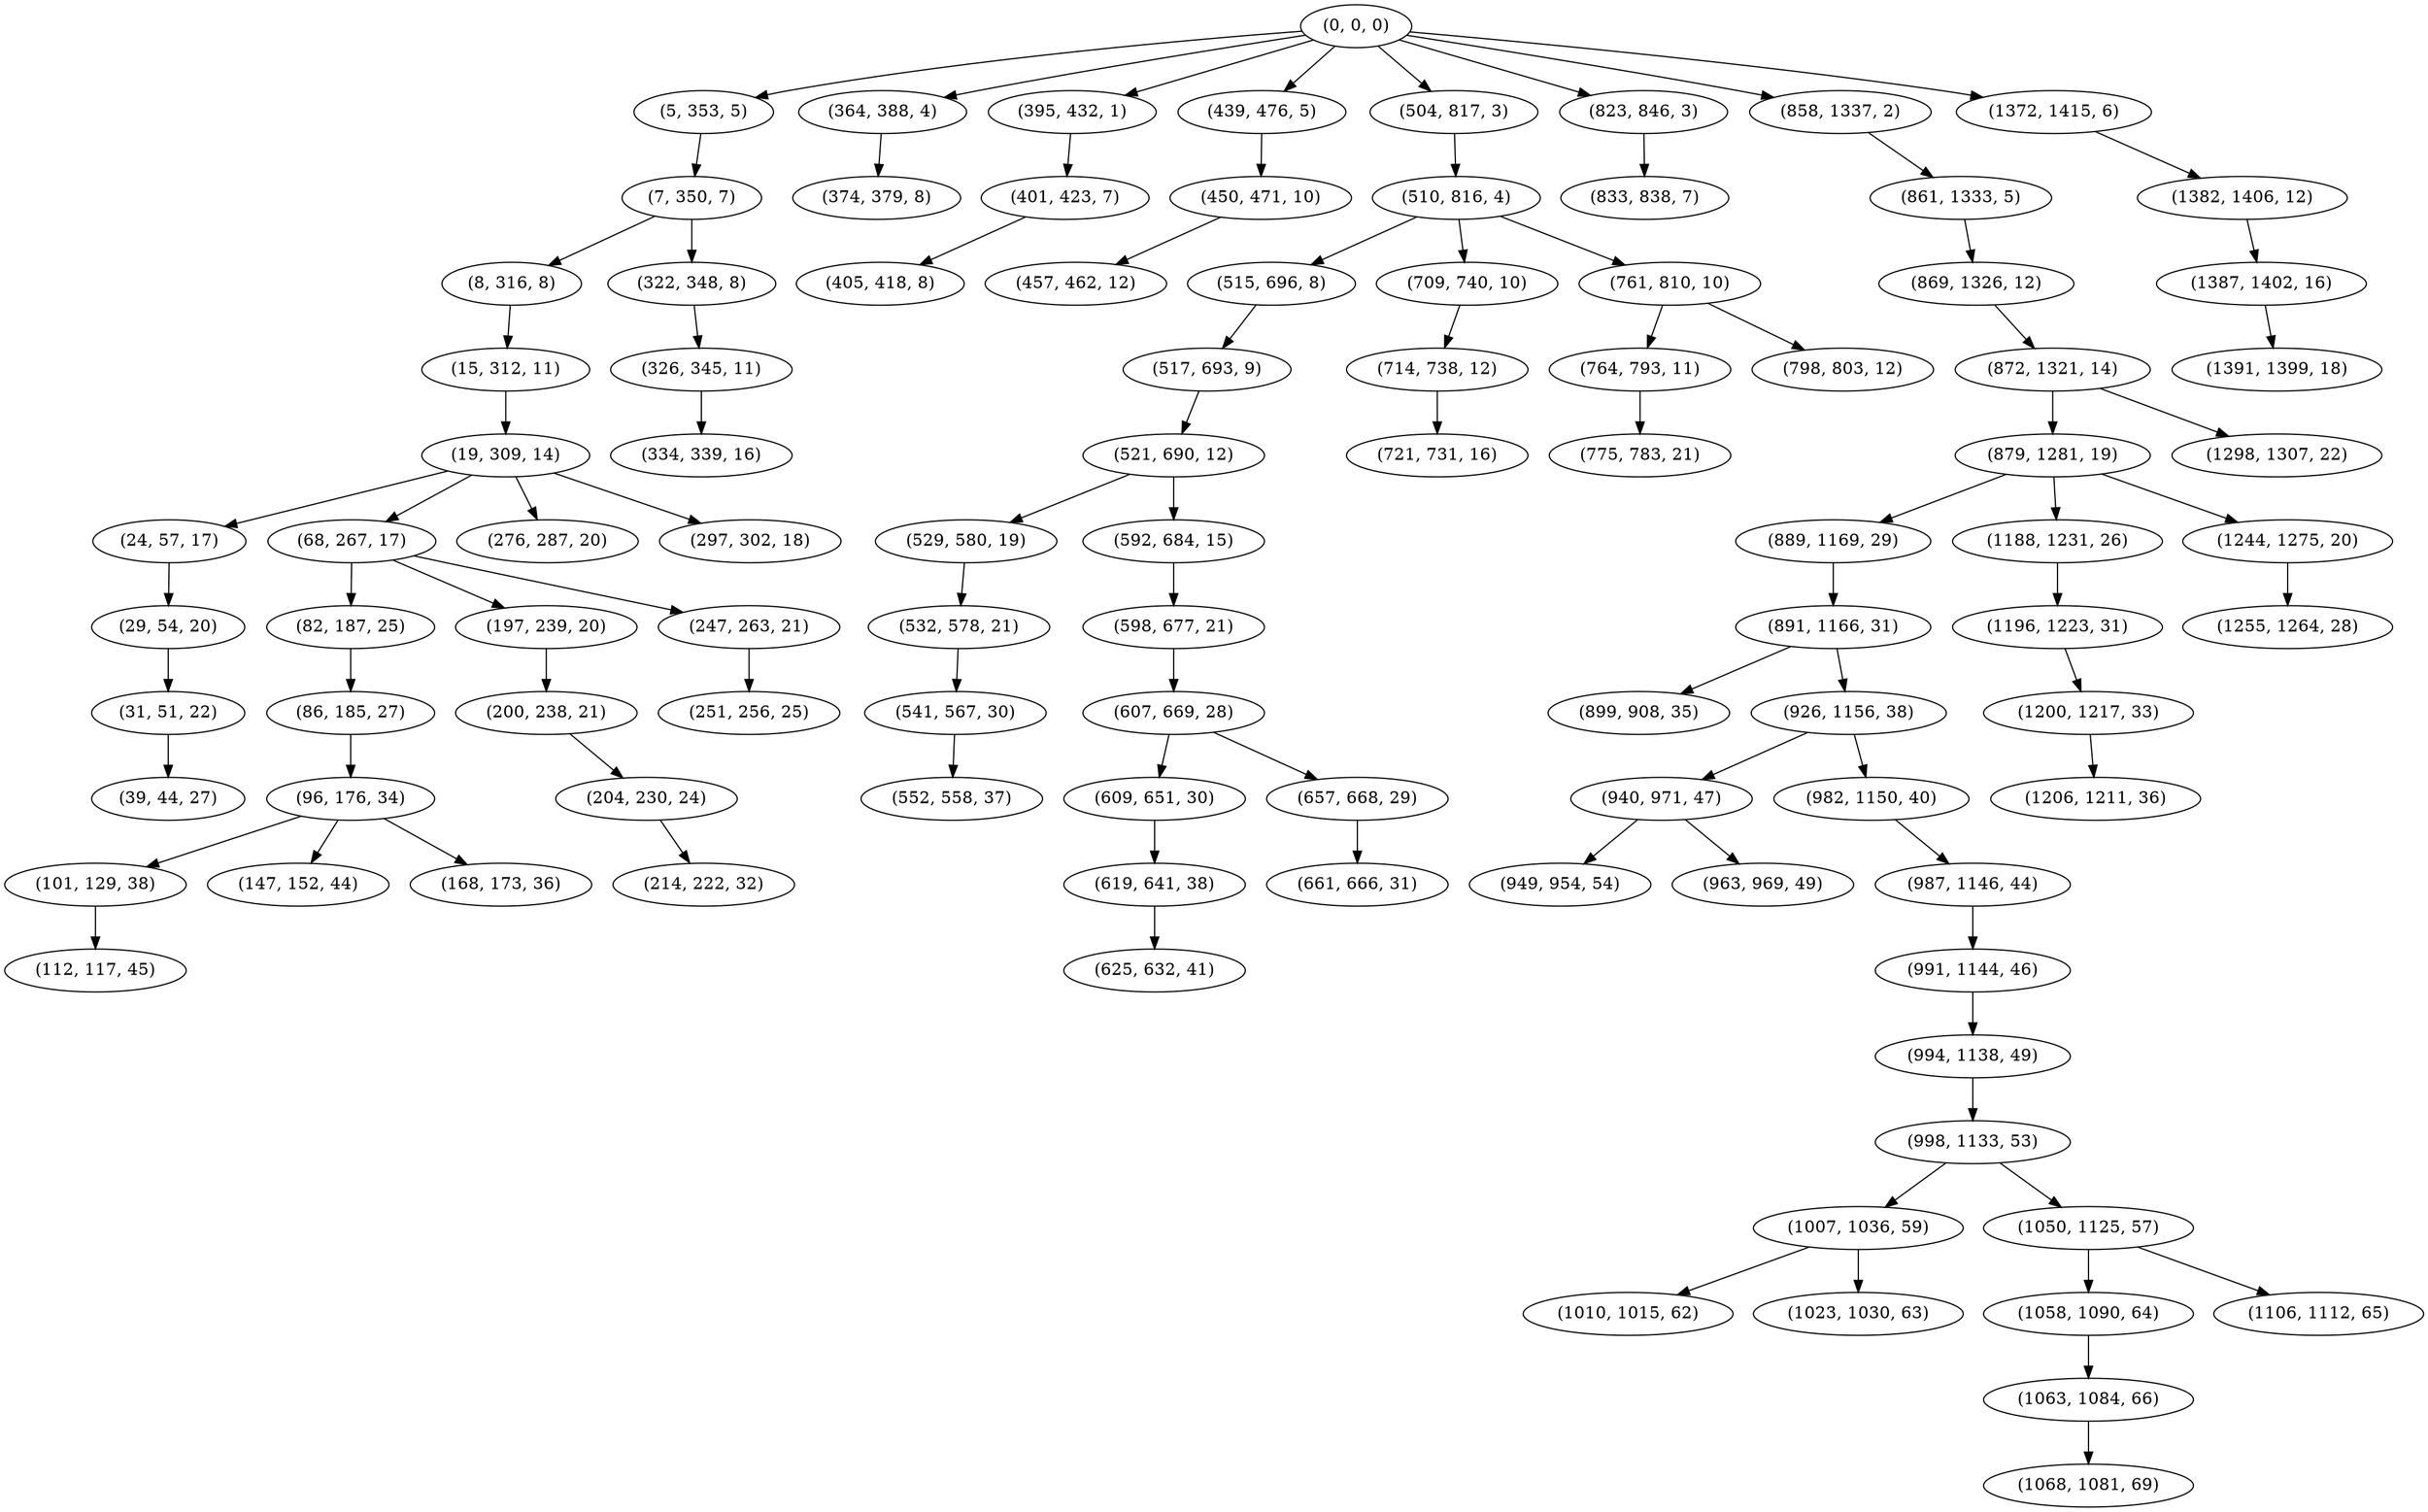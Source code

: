 digraph tree {
    "(0, 0, 0)";
    "(5, 353, 5)";
    "(7, 350, 7)";
    "(8, 316, 8)";
    "(15, 312, 11)";
    "(19, 309, 14)";
    "(24, 57, 17)";
    "(29, 54, 20)";
    "(31, 51, 22)";
    "(39, 44, 27)";
    "(68, 267, 17)";
    "(82, 187, 25)";
    "(86, 185, 27)";
    "(96, 176, 34)";
    "(101, 129, 38)";
    "(112, 117, 45)";
    "(147, 152, 44)";
    "(168, 173, 36)";
    "(197, 239, 20)";
    "(200, 238, 21)";
    "(204, 230, 24)";
    "(214, 222, 32)";
    "(247, 263, 21)";
    "(251, 256, 25)";
    "(276, 287, 20)";
    "(297, 302, 18)";
    "(322, 348, 8)";
    "(326, 345, 11)";
    "(334, 339, 16)";
    "(364, 388, 4)";
    "(374, 379, 8)";
    "(395, 432, 1)";
    "(401, 423, 7)";
    "(405, 418, 8)";
    "(439, 476, 5)";
    "(450, 471, 10)";
    "(457, 462, 12)";
    "(504, 817, 3)";
    "(510, 816, 4)";
    "(515, 696, 8)";
    "(517, 693, 9)";
    "(521, 690, 12)";
    "(529, 580, 19)";
    "(532, 578, 21)";
    "(541, 567, 30)";
    "(552, 558, 37)";
    "(592, 684, 15)";
    "(598, 677, 21)";
    "(607, 669, 28)";
    "(609, 651, 30)";
    "(619, 641, 38)";
    "(625, 632, 41)";
    "(657, 668, 29)";
    "(661, 666, 31)";
    "(709, 740, 10)";
    "(714, 738, 12)";
    "(721, 731, 16)";
    "(761, 810, 10)";
    "(764, 793, 11)";
    "(775, 783, 21)";
    "(798, 803, 12)";
    "(823, 846, 3)";
    "(833, 838, 7)";
    "(858, 1337, 2)";
    "(861, 1333, 5)";
    "(869, 1326, 12)";
    "(872, 1321, 14)";
    "(879, 1281, 19)";
    "(889, 1169, 29)";
    "(891, 1166, 31)";
    "(899, 908, 35)";
    "(926, 1156, 38)";
    "(940, 971, 47)";
    "(949, 954, 54)";
    "(963, 969, 49)";
    "(982, 1150, 40)";
    "(987, 1146, 44)";
    "(991, 1144, 46)";
    "(994, 1138, 49)";
    "(998, 1133, 53)";
    "(1007, 1036, 59)";
    "(1010, 1015, 62)";
    "(1023, 1030, 63)";
    "(1050, 1125, 57)";
    "(1058, 1090, 64)";
    "(1063, 1084, 66)";
    "(1068, 1081, 69)";
    "(1106, 1112, 65)";
    "(1188, 1231, 26)";
    "(1196, 1223, 31)";
    "(1200, 1217, 33)";
    "(1206, 1211, 36)";
    "(1244, 1275, 20)";
    "(1255, 1264, 28)";
    "(1298, 1307, 22)";
    "(1372, 1415, 6)";
    "(1382, 1406, 12)";
    "(1387, 1402, 16)";
    "(1391, 1399, 18)";
    "(0, 0, 0)" -> "(5, 353, 5)";
    "(0, 0, 0)" -> "(364, 388, 4)";
    "(0, 0, 0)" -> "(395, 432, 1)";
    "(0, 0, 0)" -> "(439, 476, 5)";
    "(0, 0, 0)" -> "(504, 817, 3)";
    "(0, 0, 0)" -> "(823, 846, 3)";
    "(0, 0, 0)" -> "(858, 1337, 2)";
    "(0, 0, 0)" -> "(1372, 1415, 6)";
    "(5, 353, 5)" -> "(7, 350, 7)";
    "(7, 350, 7)" -> "(8, 316, 8)";
    "(7, 350, 7)" -> "(322, 348, 8)";
    "(8, 316, 8)" -> "(15, 312, 11)";
    "(15, 312, 11)" -> "(19, 309, 14)";
    "(19, 309, 14)" -> "(24, 57, 17)";
    "(19, 309, 14)" -> "(68, 267, 17)";
    "(19, 309, 14)" -> "(276, 287, 20)";
    "(19, 309, 14)" -> "(297, 302, 18)";
    "(24, 57, 17)" -> "(29, 54, 20)";
    "(29, 54, 20)" -> "(31, 51, 22)";
    "(31, 51, 22)" -> "(39, 44, 27)";
    "(68, 267, 17)" -> "(82, 187, 25)";
    "(68, 267, 17)" -> "(197, 239, 20)";
    "(68, 267, 17)" -> "(247, 263, 21)";
    "(82, 187, 25)" -> "(86, 185, 27)";
    "(86, 185, 27)" -> "(96, 176, 34)";
    "(96, 176, 34)" -> "(101, 129, 38)";
    "(96, 176, 34)" -> "(147, 152, 44)";
    "(96, 176, 34)" -> "(168, 173, 36)";
    "(101, 129, 38)" -> "(112, 117, 45)";
    "(197, 239, 20)" -> "(200, 238, 21)";
    "(200, 238, 21)" -> "(204, 230, 24)";
    "(204, 230, 24)" -> "(214, 222, 32)";
    "(247, 263, 21)" -> "(251, 256, 25)";
    "(322, 348, 8)" -> "(326, 345, 11)";
    "(326, 345, 11)" -> "(334, 339, 16)";
    "(364, 388, 4)" -> "(374, 379, 8)";
    "(395, 432, 1)" -> "(401, 423, 7)";
    "(401, 423, 7)" -> "(405, 418, 8)";
    "(439, 476, 5)" -> "(450, 471, 10)";
    "(450, 471, 10)" -> "(457, 462, 12)";
    "(504, 817, 3)" -> "(510, 816, 4)";
    "(510, 816, 4)" -> "(515, 696, 8)";
    "(510, 816, 4)" -> "(709, 740, 10)";
    "(510, 816, 4)" -> "(761, 810, 10)";
    "(515, 696, 8)" -> "(517, 693, 9)";
    "(517, 693, 9)" -> "(521, 690, 12)";
    "(521, 690, 12)" -> "(529, 580, 19)";
    "(521, 690, 12)" -> "(592, 684, 15)";
    "(529, 580, 19)" -> "(532, 578, 21)";
    "(532, 578, 21)" -> "(541, 567, 30)";
    "(541, 567, 30)" -> "(552, 558, 37)";
    "(592, 684, 15)" -> "(598, 677, 21)";
    "(598, 677, 21)" -> "(607, 669, 28)";
    "(607, 669, 28)" -> "(609, 651, 30)";
    "(607, 669, 28)" -> "(657, 668, 29)";
    "(609, 651, 30)" -> "(619, 641, 38)";
    "(619, 641, 38)" -> "(625, 632, 41)";
    "(657, 668, 29)" -> "(661, 666, 31)";
    "(709, 740, 10)" -> "(714, 738, 12)";
    "(714, 738, 12)" -> "(721, 731, 16)";
    "(761, 810, 10)" -> "(764, 793, 11)";
    "(761, 810, 10)" -> "(798, 803, 12)";
    "(764, 793, 11)" -> "(775, 783, 21)";
    "(823, 846, 3)" -> "(833, 838, 7)";
    "(858, 1337, 2)" -> "(861, 1333, 5)";
    "(861, 1333, 5)" -> "(869, 1326, 12)";
    "(869, 1326, 12)" -> "(872, 1321, 14)";
    "(872, 1321, 14)" -> "(879, 1281, 19)";
    "(872, 1321, 14)" -> "(1298, 1307, 22)";
    "(879, 1281, 19)" -> "(889, 1169, 29)";
    "(879, 1281, 19)" -> "(1188, 1231, 26)";
    "(879, 1281, 19)" -> "(1244, 1275, 20)";
    "(889, 1169, 29)" -> "(891, 1166, 31)";
    "(891, 1166, 31)" -> "(899, 908, 35)";
    "(891, 1166, 31)" -> "(926, 1156, 38)";
    "(926, 1156, 38)" -> "(940, 971, 47)";
    "(926, 1156, 38)" -> "(982, 1150, 40)";
    "(940, 971, 47)" -> "(949, 954, 54)";
    "(940, 971, 47)" -> "(963, 969, 49)";
    "(982, 1150, 40)" -> "(987, 1146, 44)";
    "(987, 1146, 44)" -> "(991, 1144, 46)";
    "(991, 1144, 46)" -> "(994, 1138, 49)";
    "(994, 1138, 49)" -> "(998, 1133, 53)";
    "(998, 1133, 53)" -> "(1007, 1036, 59)";
    "(998, 1133, 53)" -> "(1050, 1125, 57)";
    "(1007, 1036, 59)" -> "(1010, 1015, 62)";
    "(1007, 1036, 59)" -> "(1023, 1030, 63)";
    "(1050, 1125, 57)" -> "(1058, 1090, 64)";
    "(1050, 1125, 57)" -> "(1106, 1112, 65)";
    "(1058, 1090, 64)" -> "(1063, 1084, 66)";
    "(1063, 1084, 66)" -> "(1068, 1081, 69)";
    "(1188, 1231, 26)" -> "(1196, 1223, 31)";
    "(1196, 1223, 31)" -> "(1200, 1217, 33)";
    "(1200, 1217, 33)" -> "(1206, 1211, 36)";
    "(1244, 1275, 20)" -> "(1255, 1264, 28)";
    "(1372, 1415, 6)" -> "(1382, 1406, 12)";
    "(1382, 1406, 12)" -> "(1387, 1402, 16)";
    "(1387, 1402, 16)" -> "(1391, 1399, 18)";
}
